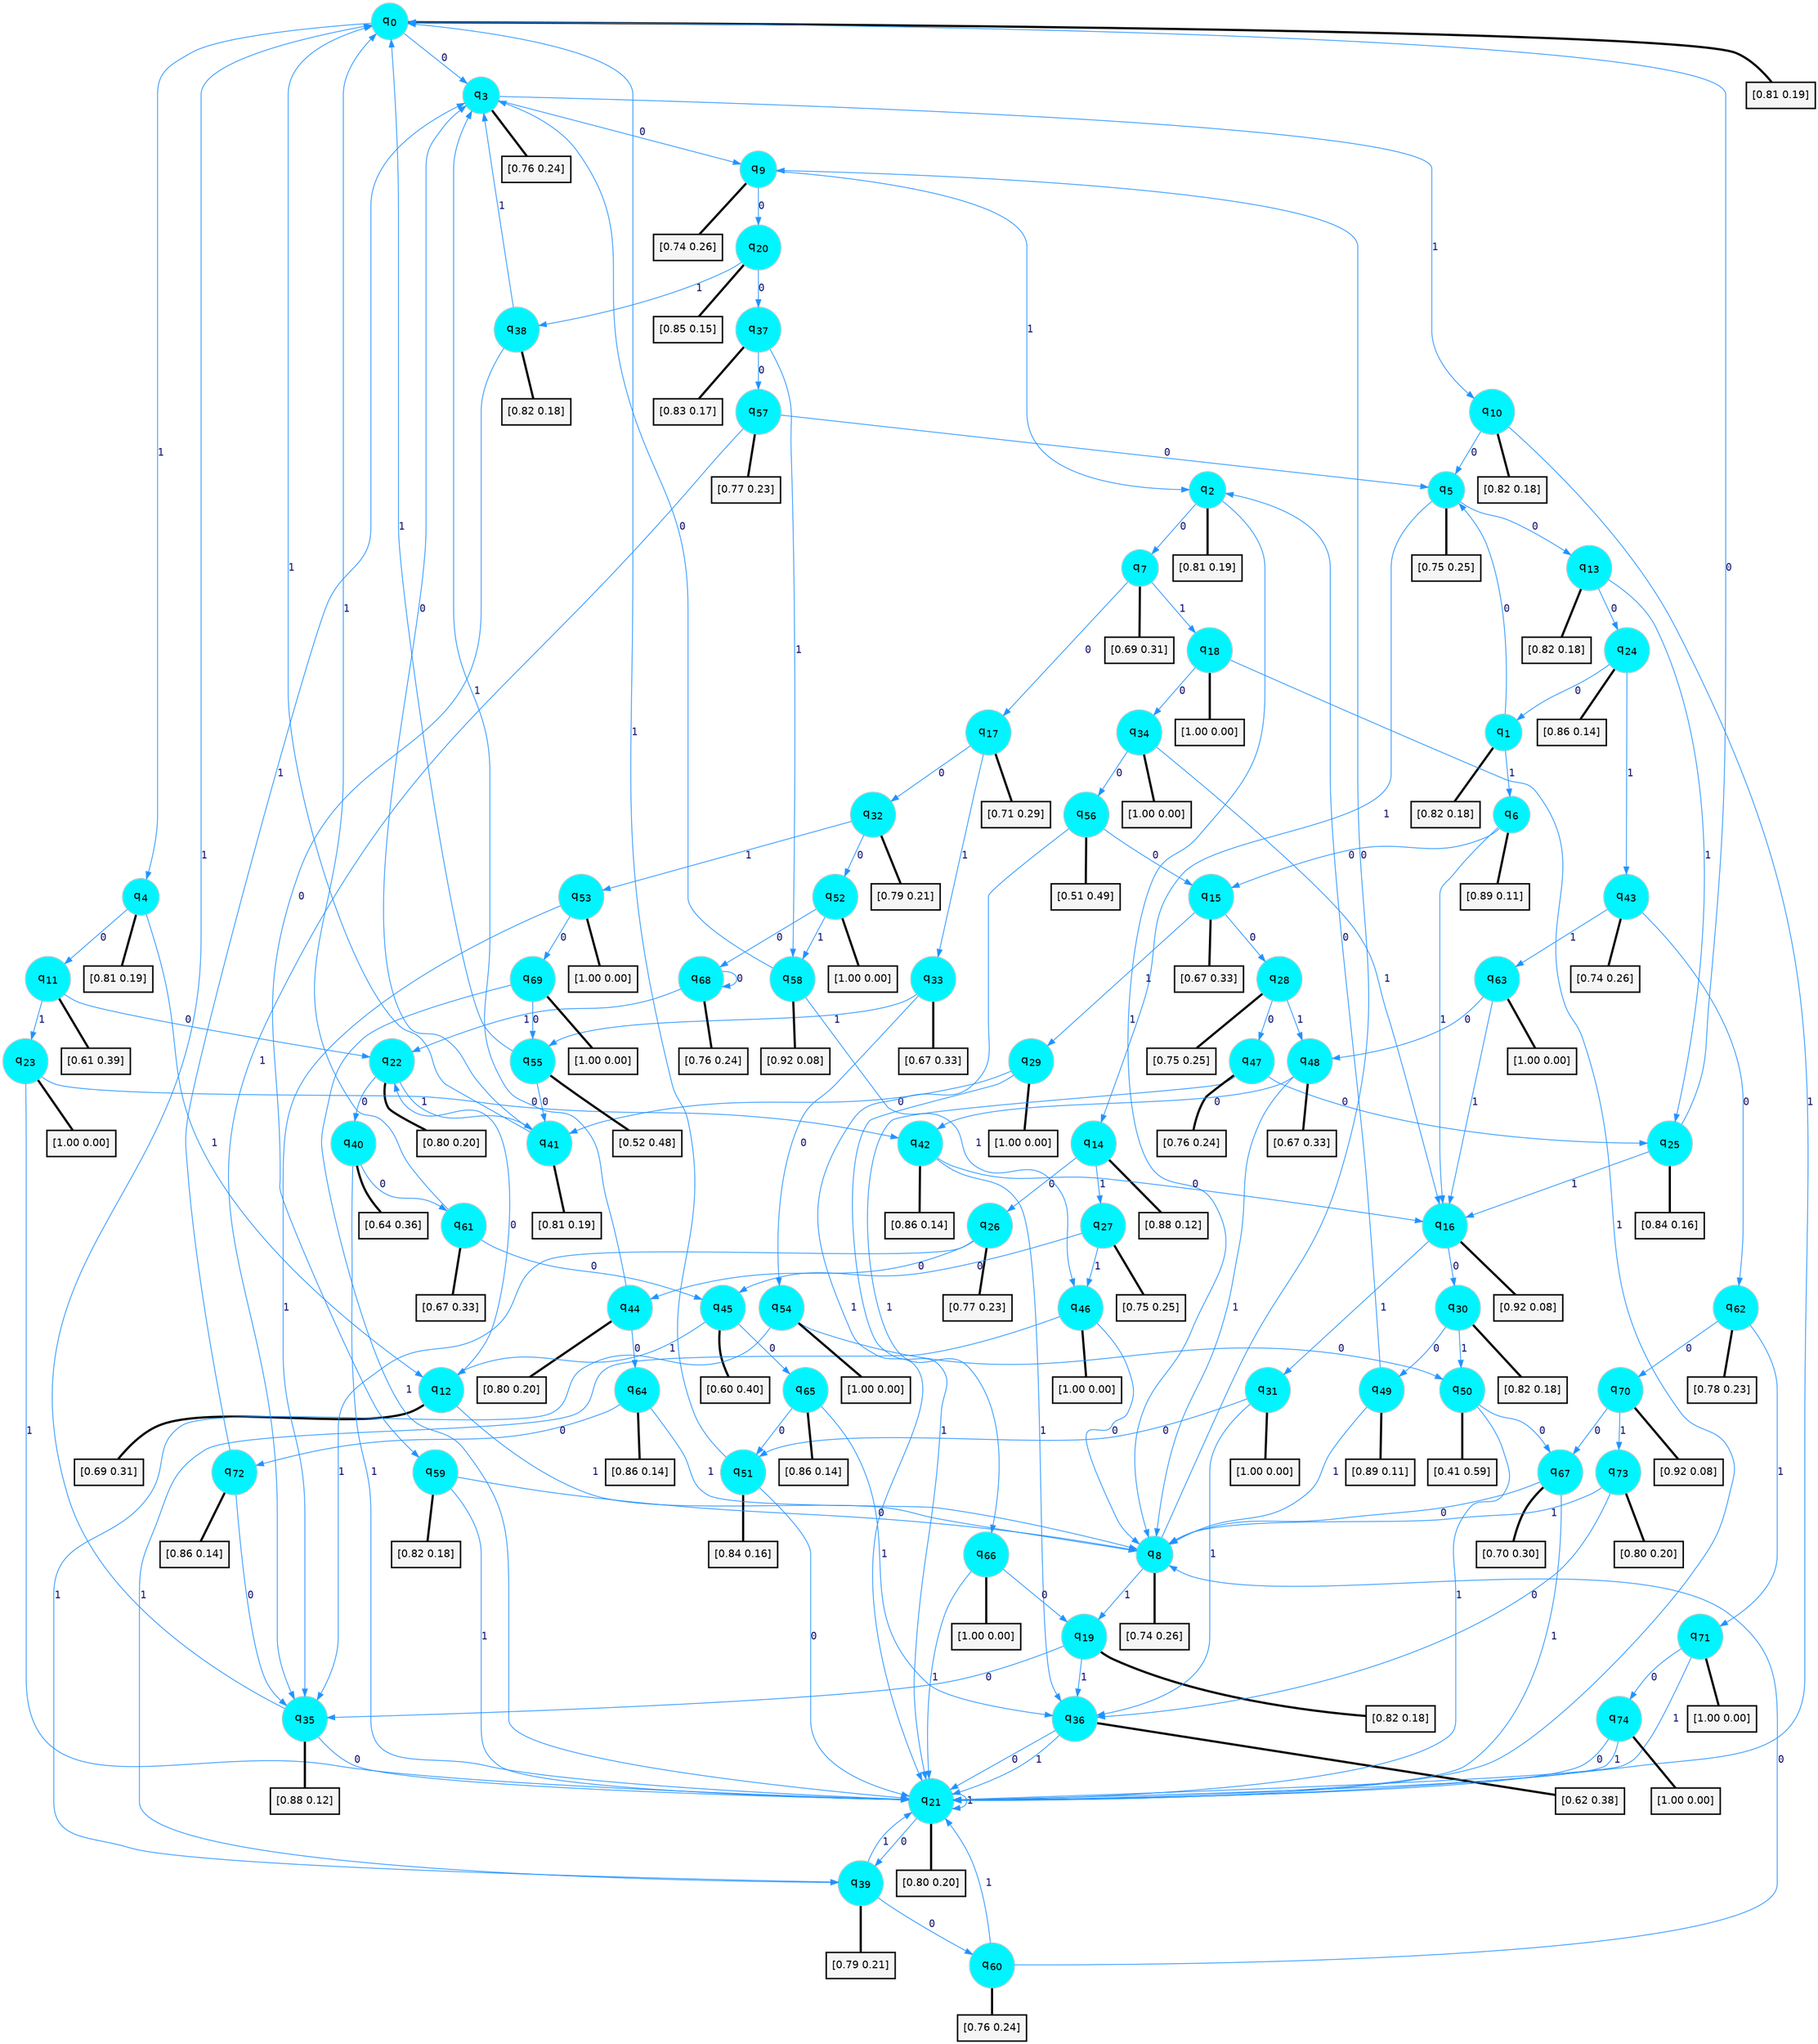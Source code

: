 digraph G {
graph [
bgcolor=transparent, dpi=300, rankdir=TD, size="40,25"];
node [
color=gray, fillcolor=turquoise1, fontcolor=black, fontname=Helvetica, fontsize=16, fontweight=bold, shape=circle, style=filled];
edge [
arrowsize=1, color=dodgerblue1, fontcolor=midnightblue, fontname=courier, fontweight=bold, penwidth=1, style=solid, weight=20];
0[label=<q<SUB>0</SUB>>];
1[label=<q<SUB>1</SUB>>];
2[label=<q<SUB>2</SUB>>];
3[label=<q<SUB>3</SUB>>];
4[label=<q<SUB>4</SUB>>];
5[label=<q<SUB>5</SUB>>];
6[label=<q<SUB>6</SUB>>];
7[label=<q<SUB>7</SUB>>];
8[label=<q<SUB>8</SUB>>];
9[label=<q<SUB>9</SUB>>];
10[label=<q<SUB>10</SUB>>];
11[label=<q<SUB>11</SUB>>];
12[label=<q<SUB>12</SUB>>];
13[label=<q<SUB>13</SUB>>];
14[label=<q<SUB>14</SUB>>];
15[label=<q<SUB>15</SUB>>];
16[label=<q<SUB>16</SUB>>];
17[label=<q<SUB>17</SUB>>];
18[label=<q<SUB>18</SUB>>];
19[label=<q<SUB>19</SUB>>];
20[label=<q<SUB>20</SUB>>];
21[label=<q<SUB>21</SUB>>];
22[label=<q<SUB>22</SUB>>];
23[label=<q<SUB>23</SUB>>];
24[label=<q<SUB>24</SUB>>];
25[label=<q<SUB>25</SUB>>];
26[label=<q<SUB>26</SUB>>];
27[label=<q<SUB>27</SUB>>];
28[label=<q<SUB>28</SUB>>];
29[label=<q<SUB>29</SUB>>];
30[label=<q<SUB>30</SUB>>];
31[label=<q<SUB>31</SUB>>];
32[label=<q<SUB>32</SUB>>];
33[label=<q<SUB>33</SUB>>];
34[label=<q<SUB>34</SUB>>];
35[label=<q<SUB>35</SUB>>];
36[label=<q<SUB>36</SUB>>];
37[label=<q<SUB>37</SUB>>];
38[label=<q<SUB>38</SUB>>];
39[label=<q<SUB>39</SUB>>];
40[label=<q<SUB>40</SUB>>];
41[label=<q<SUB>41</SUB>>];
42[label=<q<SUB>42</SUB>>];
43[label=<q<SUB>43</SUB>>];
44[label=<q<SUB>44</SUB>>];
45[label=<q<SUB>45</SUB>>];
46[label=<q<SUB>46</SUB>>];
47[label=<q<SUB>47</SUB>>];
48[label=<q<SUB>48</SUB>>];
49[label=<q<SUB>49</SUB>>];
50[label=<q<SUB>50</SUB>>];
51[label=<q<SUB>51</SUB>>];
52[label=<q<SUB>52</SUB>>];
53[label=<q<SUB>53</SUB>>];
54[label=<q<SUB>54</SUB>>];
55[label=<q<SUB>55</SUB>>];
56[label=<q<SUB>56</SUB>>];
57[label=<q<SUB>57</SUB>>];
58[label=<q<SUB>58</SUB>>];
59[label=<q<SUB>59</SUB>>];
60[label=<q<SUB>60</SUB>>];
61[label=<q<SUB>61</SUB>>];
62[label=<q<SUB>62</SUB>>];
63[label=<q<SUB>63</SUB>>];
64[label=<q<SUB>64</SUB>>];
65[label=<q<SUB>65</SUB>>];
66[label=<q<SUB>66</SUB>>];
67[label=<q<SUB>67</SUB>>];
68[label=<q<SUB>68</SUB>>];
69[label=<q<SUB>69</SUB>>];
70[label=<q<SUB>70</SUB>>];
71[label=<q<SUB>71</SUB>>];
72[label=<q<SUB>72</SUB>>];
73[label=<q<SUB>73</SUB>>];
74[label=<q<SUB>74</SUB>>];
75[label="[0.81 0.19]", shape=box,fontcolor=black, fontname=Helvetica, fontsize=14, penwidth=2, fillcolor=whitesmoke,color=black];
76[label="[0.82 0.18]", shape=box,fontcolor=black, fontname=Helvetica, fontsize=14, penwidth=2, fillcolor=whitesmoke,color=black];
77[label="[0.81 0.19]", shape=box,fontcolor=black, fontname=Helvetica, fontsize=14, penwidth=2, fillcolor=whitesmoke,color=black];
78[label="[0.76 0.24]", shape=box,fontcolor=black, fontname=Helvetica, fontsize=14, penwidth=2, fillcolor=whitesmoke,color=black];
79[label="[0.81 0.19]", shape=box,fontcolor=black, fontname=Helvetica, fontsize=14, penwidth=2, fillcolor=whitesmoke,color=black];
80[label="[0.75 0.25]", shape=box,fontcolor=black, fontname=Helvetica, fontsize=14, penwidth=2, fillcolor=whitesmoke,color=black];
81[label="[0.89 0.11]", shape=box,fontcolor=black, fontname=Helvetica, fontsize=14, penwidth=2, fillcolor=whitesmoke,color=black];
82[label="[0.69 0.31]", shape=box,fontcolor=black, fontname=Helvetica, fontsize=14, penwidth=2, fillcolor=whitesmoke,color=black];
83[label="[0.74 0.26]", shape=box,fontcolor=black, fontname=Helvetica, fontsize=14, penwidth=2, fillcolor=whitesmoke,color=black];
84[label="[0.74 0.26]", shape=box,fontcolor=black, fontname=Helvetica, fontsize=14, penwidth=2, fillcolor=whitesmoke,color=black];
85[label="[0.82 0.18]", shape=box,fontcolor=black, fontname=Helvetica, fontsize=14, penwidth=2, fillcolor=whitesmoke,color=black];
86[label="[0.61 0.39]", shape=box,fontcolor=black, fontname=Helvetica, fontsize=14, penwidth=2, fillcolor=whitesmoke,color=black];
87[label="[0.69 0.31]", shape=box,fontcolor=black, fontname=Helvetica, fontsize=14, penwidth=2, fillcolor=whitesmoke,color=black];
88[label="[0.82 0.18]", shape=box,fontcolor=black, fontname=Helvetica, fontsize=14, penwidth=2, fillcolor=whitesmoke,color=black];
89[label="[0.88 0.12]", shape=box,fontcolor=black, fontname=Helvetica, fontsize=14, penwidth=2, fillcolor=whitesmoke,color=black];
90[label="[0.67 0.33]", shape=box,fontcolor=black, fontname=Helvetica, fontsize=14, penwidth=2, fillcolor=whitesmoke,color=black];
91[label="[0.92 0.08]", shape=box,fontcolor=black, fontname=Helvetica, fontsize=14, penwidth=2, fillcolor=whitesmoke,color=black];
92[label="[0.71 0.29]", shape=box,fontcolor=black, fontname=Helvetica, fontsize=14, penwidth=2, fillcolor=whitesmoke,color=black];
93[label="[1.00 0.00]", shape=box,fontcolor=black, fontname=Helvetica, fontsize=14, penwidth=2, fillcolor=whitesmoke,color=black];
94[label="[0.82 0.18]", shape=box,fontcolor=black, fontname=Helvetica, fontsize=14, penwidth=2, fillcolor=whitesmoke,color=black];
95[label="[0.85 0.15]", shape=box,fontcolor=black, fontname=Helvetica, fontsize=14, penwidth=2, fillcolor=whitesmoke,color=black];
96[label="[0.80 0.20]", shape=box,fontcolor=black, fontname=Helvetica, fontsize=14, penwidth=2, fillcolor=whitesmoke,color=black];
97[label="[0.80 0.20]", shape=box,fontcolor=black, fontname=Helvetica, fontsize=14, penwidth=2, fillcolor=whitesmoke,color=black];
98[label="[1.00 0.00]", shape=box,fontcolor=black, fontname=Helvetica, fontsize=14, penwidth=2, fillcolor=whitesmoke,color=black];
99[label="[0.86 0.14]", shape=box,fontcolor=black, fontname=Helvetica, fontsize=14, penwidth=2, fillcolor=whitesmoke,color=black];
100[label="[0.84 0.16]", shape=box,fontcolor=black, fontname=Helvetica, fontsize=14, penwidth=2, fillcolor=whitesmoke,color=black];
101[label="[0.77 0.23]", shape=box,fontcolor=black, fontname=Helvetica, fontsize=14, penwidth=2, fillcolor=whitesmoke,color=black];
102[label="[0.75 0.25]", shape=box,fontcolor=black, fontname=Helvetica, fontsize=14, penwidth=2, fillcolor=whitesmoke,color=black];
103[label="[0.75 0.25]", shape=box,fontcolor=black, fontname=Helvetica, fontsize=14, penwidth=2, fillcolor=whitesmoke,color=black];
104[label="[1.00 0.00]", shape=box,fontcolor=black, fontname=Helvetica, fontsize=14, penwidth=2, fillcolor=whitesmoke,color=black];
105[label="[0.82 0.18]", shape=box,fontcolor=black, fontname=Helvetica, fontsize=14, penwidth=2, fillcolor=whitesmoke,color=black];
106[label="[1.00 0.00]", shape=box,fontcolor=black, fontname=Helvetica, fontsize=14, penwidth=2, fillcolor=whitesmoke,color=black];
107[label="[0.79 0.21]", shape=box,fontcolor=black, fontname=Helvetica, fontsize=14, penwidth=2, fillcolor=whitesmoke,color=black];
108[label="[0.67 0.33]", shape=box,fontcolor=black, fontname=Helvetica, fontsize=14, penwidth=2, fillcolor=whitesmoke,color=black];
109[label="[1.00 0.00]", shape=box,fontcolor=black, fontname=Helvetica, fontsize=14, penwidth=2, fillcolor=whitesmoke,color=black];
110[label="[0.88 0.12]", shape=box,fontcolor=black, fontname=Helvetica, fontsize=14, penwidth=2, fillcolor=whitesmoke,color=black];
111[label="[0.62 0.38]", shape=box,fontcolor=black, fontname=Helvetica, fontsize=14, penwidth=2, fillcolor=whitesmoke,color=black];
112[label="[0.83 0.17]", shape=box,fontcolor=black, fontname=Helvetica, fontsize=14, penwidth=2, fillcolor=whitesmoke,color=black];
113[label="[0.82 0.18]", shape=box,fontcolor=black, fontname=Helvetica, fontsize=14, penwidth=2, fillcolor=whitesmoke,color=black];
114[label="[0.79 0.21]", shape=box,fontcolor=black, fontname=Helvetica, fontsize=14, penwidth=2, fillcolor=whitesmoke,color=black];
115[label="[0.64 0.36]", shape=box,fontcolor=black, fontname=Helvetica, fontsize=14, penwidth=2, fillcolor=whitesmoke,color=black];
116[label="[0.81 0.19]", shape=box,fontcolor=black, fontname=Helvetica, fontsize=14, penwidth=2, fillcolor=whitesmoke,color=black];
117[label="[0.86 0.14]", shape=box,fontcolor=black, fontname=Helvetica, fontsize=14, penwidth=2, fillcolor=whitesmoke,color=black];
118[label="[0.74 0.26]", shape=box,fontcolor=black, fontname=Helvetica, fontsize=14, penwidth=2, fillcolor=whitesmoke,color=black];
119[label="[0.80 0.20]", shape=box,fontcolor=black, fontname=Helvetica, fontsize=14, penwidth=2, fillcolor=whitesmoke,color=black];
120[label="[0.60 0.40]", shape=box,fontcolor=black, fontname=Helvetica, fontsize=14, penwidth=2, fillcolor=whitesmoke,color=black];
121[label="[1.00 0.00]", shape=box,fontcolor=black, fontname=Helvetica, fontsize=14, penwidth=2, fillcolor=whitesmoke,color=black];
122[label="[0.76 0.24]", shape=box,fontcolor=black, fontname=Helvetica, fontsize=14, penwidth=2, fillcolor=whitesmoke,color=black];
123[label="[0.67 0.33]", shape=box,fontcolor=black, fontname=Helvetica, fontsize=14, penwidth=2, fillcolor=whitesmoke,color=black];
124[label="[0.89 0.11]", shape=box,fontcolor=black, fontname=Helvetica, fontsize=14, penwidth=2, fillcolor=whitesmoke,color=black];
125[label="[0.41 0.59]", shape=box,fontcolor=black, fontname=Helvetica, fontsize=14, penwidth=2, fillcolor=whitesmoke,color=black];
126[label="[0.84 0.16]", shape=box,fontcolor=black, fontname=Helvetica, fontsize=14, penwidth=2, fillcolor=whitesmoke,color=black];
127[label="[1.00 0.00]", shape=box,fontcolor=black, fontname=Helvetica, fontsize=14, penwidth=2, fillcolor=whitesmoke,color=black];
128[label="[1.00 0.00]", shape=box,fontcolor=black, fontname=Helvetica, fontsize=14, penwidth=2, fillcolor=whitesmoke,color=black];
129[label="[1.00 0.00]", shape=box,fontcolor=black, fontname=Helvetica, fontsize=14, penwidth=2, fillcolor=whitesmoke,color=black];
130[label="[0.52 0.48]", shape=box,fontcolor=black, fontname=Helvetica, fontsize=14, penwidth=2, fillcolor=whitesmoke,color=black];
131[label="[0.51 0.49]", shape=box,fontcolor=black, fontname=Helvetica, fontsize=14, penwidth=2, fillcolor=whitesmoke,color=black];
132[label="[0.77 0.23]", shape=box,fontcolor=black, fontname=Helvetica, fontsize=14, penwidth=2, fillcolor=whitesmoke,color=black];
133[label="[0.92 0.08]", shape=box,fontcolor=black, fontname=Helvetica, fontsize=14, penwidth=2, fillcolor=whitesmoke,color=black];
134[label="[0.82 0.18]", shape=box,fontcolor=black, fontname=Helvetica, fontsize=14, penwidth=2, fillcolor=whitesmoke,color=black];
135[label="[0.76 0.24]", shape=box,fontcolor=black, fontname=Helvetica, fontsize=14, penwidth=2, fillcolor=whitesmoke,color=black];
136[label="[0.67 0.33]", shape=box,fontcolor=black, fontname=Helvetica, fontsize=14, penwidth=2, fillcolor=whitesmoke,color=black];
137[label="[0.78 0.23]", shape=box,fontcolor=black, fontname=Helvetica, fontsize=14, penwidth=2, fillcolor=whitesmoke,color=black];
138[label="[1.00 0.00]", shape=box,fontcolor=black, fontname=Helvetica, fontsize=14, penwidth=2, fillcolor=whitesmoke,color=black];
139[label="[0.86 0.14]", shape=box,fontcolor=black, fontname=Helvetica, fontsize=14, penwidth=2, fillcolor=whitesmoke,color=black];
140[label="[0.86 0.14]", shape=box,fontcolor=black, fontname=Helvetica, fontsize=14, penwidth=2, fillcolor=whitesmoke,color=black];
141[label="[1.00 0.00]", shape=box,fontcolor=black, fontname=Helvetica, fontsize=14, penwidth=2, fillcolor=whitesmoke,color=black];
142[label="[0.70 0.30]", shape=box,fontcolor=black, fontname=Helvetica, fontsize=14, penwidth=2, fillcolor=whitesmoke,color=black];
143[label="[0.76 0.24]", shape=box,fontcolor=black, fontname=Helvetica, fontsize=14, penwidth=2, fillcolor=whitesmoke,color=black];
144[label="[1.00 0.00]", shape=box,fontcolor=black, fontname=Helvetica, fontsize=14, penwidth=2, fillcolor=whitesmoke,color=black];
145[label="[0.92 0.08]", shape=box,fontcolor=black, fontname=Helvetica, fontsize=14, penwidth=2, fillcolor=whitesmoke,color=black];
146[label="[1.00 0.00]", shape=box,fontcolor=black, fontname=Helvetica, fontsize=14, penwidth=2, fillcolor=whitesmoke,color=black];
147[label="[0.86 0.14]", shape=box,fontcolor=black, fontname=Helvetica, fontsize=14, penwidth=2, fillcolor=whitesmoke,color=black];
148[label="[0.80 0.20]", shape=box,fontcolor=black, fontname=Helvetica, fontsize=14, penwidth=2, fillcolor=whitesmoke,color=black];
149[label="[1.00 0.00]", shape=box,fontcolor=black, fontname=Helvetica, fontsize=14, penwidth=2, fillcolor=whitesmoke,color=black];
0->3 [label=0];
0->4 [label=1];
0->75 [arrowhead=none, penwidth=3,color=black];
1->5 [label=0];
1->6 [label=1];
1->76 [arrowhead=none, penwidth=3,color=black];
2->7 [label=0];
2->8 [label=1];
2->77 [arrowhead=none, penwidth=3,color=black];
3->9 [label=0];
3->10 [label=1];
3->78 [arrowhead=none, penwidth=3,color=black];
4->11 [label=0];
4->12 [label=1];
4->79 [arrowhead=none, penwidth=3,color=black];
5->13 [label=0];
5->14 [label=1];
5->80 [arrowhead=none, penwidth=3,color=black];
6->15 [label=0];
6->16 [label=1];
6->81 [arrowhead=none, penwidth=3,color=black];
7->17 [label=0];
7->18 [label=1];
7->82 [arrowhead=none, penwidth=3,color=black];
8->9 [label=0];
8->19 [label=1];
8->83 [arrowhead=none, penwidth=3,color=black];
9->20 [label=0];
9->2 [label=1];
9->84 [arrowhead=none, penwidth=3,color=black];
10->5 [label=0];
10->21 [label=1];
10->85 [arrowhead=none, penwidth=3,color=black];
11->22 [label=0];
11->23 [label=1];
11->86 [arrowhead=none, penwidth=3,color=black];
12->22 [label=0];
12->8 [label=1];
12->87 [arrowhead=none, penwidth=3,color=black];
13->24 [label=0];
13->25 [label=1];
13->88 [arrowhead=none, penwidth=3,color=black];
14->26 [label=0];
14->27 [label=1];
14->89 [arrowhead=none, penwidth=3,color=black];
15->28 [label=0];
15->29 [label=1];
15->90 [arrowhead=none, penwidth=3,color=black];
16->30 [label=0];
16->31 [label=1];
16->91 [arrowhead=none, penwidth=3,color=black];
17->32 [label=0];
17->33 [label=1];
17->92 [arrowhead=none, penwidth=3,color=black];
18->34 [label=0];
18->21 [label=1];
18->93 [arrowhead=none, penwidth=3,color=black];
19->35 [label=0];
19->36 [label=1];
19->94 [arrowhead=none, penwidth=3,color=black];
20->37 [label=0];
20->38 [label=1];
20->95 [arrowhead=none, penwidth=3,color=black];
21->39 [label=0];
21->21 [label=1];
21->96 [arrowhead=none, penwidth=3,color=black];
22->40 [label=0];
22->41 [label=1];
22->97 [arrowhead=none, penwidth=3,color=black];
23->42 [label=0];
23->21 [label=1];
23->98 [arrowhead=none, penwidth=3,color=black];
24->1 [label=0];
24->43 [label=1];
24->99 [arrowhead=none, penwidth=3,color=black];
25->0 [label=0];
25->16 [label=1];
25->100 [arrowhead=none, penwidth=3,color=black];
26->44 [label=0];
26->35 [label=1];
26->101 [arrowhead=none, penwidth=3,color=black];
27->45 [label=0];
27->46 [label=1];
27->102 [arrowhead=none, penwidth=3,color=black];
28->47 [label=0];
28->48 [label=1];
28->103 [arrowhead=none, penwidth=3,color=black];
29->41 [label=0];
29->21 [label=1];
29->104 [arrowhead=none, penwidth=3,color=black];
30->49 [label=0];
30->50 [label=1];
30->105 [arrowhead=none, penwidth=3,color=black];
31->51 [label=0];
31->36 [label=1];
31->106 [arrowhead=none, penwidth=3,color=black];
32->52 [label=0];
32->53 [label=1];
32->107 [arrowhead=none, penwidth=3,color=black];
33->54 [label=0];
33->55 [label=1];
33->108 [arrowhead=none, penwidth=3,color=black];
34->56 [label=0];
34->16 [label=1];
34->109 [arrowhead=none, penwidth=3,color=black];
35->21 [label=0];
35->0 [label=1];
35->110 [arrowhead=none, penwidth=3,color=black];
36->21 [label=0];
36->21 [label=1];
36->111 [arrowhead=none, penwidth=3,color=black];
37->57 [label=0];
37->58 [label=1];
37->112 [arrowhead=none, penwidth=3,color=black];
38->59 [label=0];
38->3 [label=1];
38->113 [arrowhead=none, penwidth=3,color=black];
39->60 [label=0];
39->21 [label=1];
39->114 [arrowhead=none, penwidth=3,color=black];
40->61 [label=0];
40->21 [label=1];
40->115 [arrowhead=none, penwidth=3,color=black];
41->3 [label=0];
41->0 [label=1];
41->116 [arrowhead=none, penwidth=3,color=black];
42->16 [label=0];
42->36 [label=1];
42->117 [arrowhead=none, penwidth=3,color=black];
43->62 [label=0];
43->63 [label=1];
43->118 [arrowhead=none, penwidth=3,color=black];
44->64 [label=0];
44->3 [label=1];
44->119 [arrowhead=none, penwidth=3,color=black];
45->65 [label=0];
45->12 [label=1];
45->120 [arrowhead=none, penwidth=3,color=black];
46->8 [label=0];
46->39 [label=1];
46->121 [arrowhead=none, penwidth=3,color=black];
47->25 [label=0];
47->66 [label=1];
47->122 [arrowhead=none, penwidth=3,color=black];
48->42 [label=0];
48->8 [label=1];
48->123 [arrowhead=none, penwidth=3,color=black];
49->2 [label=0];
49->8 [label=1];
49->124 [arrowhead=none, penwidth=3,color=black];
50->67 [label=0];
50->21 [label=1];
50->125 [arrowhead=none, penwidth=3,color=black];
51->21 [label=0];
51->0 [label=1];
51->126 [arrowhead=none, penwidth=3,color=black];
52->68 [label=0];
52->58 [label=1];
52->127 [arrowhead=none, penwidth=3,color=black];
53->69 [label=0];
53->35 [label=1];
53->128 [arrowhead=none, penwidth=3,color=black];
54->50 [label=0];
54->39 [label=1];
54->129 [arrowhead=none, penwidth=3,color=black];
55->41 [label=0];
55->0 [label=1];
55->130 [arrowhead=none, penwidth=3,color=black];
56->15 [label=0];
56->21 [label=1];
56->131 [arrowhead=none, penwidth=3,color=black];
57->5 [label=0];
57->35 [label=1];
57->132 [arrowhead=none, penwidth=3,color=black];
58->3 [label=0];
58->46 [label=1];
58->133 [arrowhead=none, penwidth=3,color=black];
59->8 [label=0];
59->21 [label=1];
59->134 [arrowhead=none, penwidth=3,color=black];
60->8 [label=0];
60->21 [label=1];
60->135 [arrowhead=none, penwidth=3,color=black];
61->45 [label=0];
61->0 [label=1];
61->136 [arrowhead=none, penwidth=3,color=black];
62->70 [label=0];
62->71 [label=1];
62->137 [arrowhead=none, penwidth=3,color=black];
63->48 [label=0];
63->16 [label=1];
63->138 [arrowhead=none, penwidth=3,color=black];
64->72 [label=0];
64->8 [label=1];
64->139 [arrowhead=none, penwidth=3,color=black];
65->51 [label=0];
65->36 [label=1];
65->140 [arrowhead=none, penwidth=3,color=black];
66->19 [label=0];
66->21 [label=1];
66->141 [arrowhead=none, penwidth=3,color=black];
67->8 [label=0];
67->21 [label=1];
67->142 [arrowhead=none, penwidth=3,color=black];
68->68 [label=0];
68->22 [label=1];
68->143 [arrowhead=none, penwidth=3,color=black];
69->55 [label=0];
69->21 [label=1];
69->144 [arrowhead=none, penwidth=3,color=black];
70->67 [label=0];
70->73 [label=1];
70->145 [arrowhead=none, penwidth=3,color=black];
71->74 [label=0];
71->21 [label=1];
71->146 [arrowhead=none, penwidth=3,color=black];
72->35 [label=0];
72->3 [label=1];
72->147 [arrowhead=none, penwidth=3,color=black];
73->36 [label=0];
73->8 [label=1];
73->148 [arrowhead=none, penwidth=3,color=black];
74->21 [label=0];
74->21 [label=1];
74->149 [arrowhead=none, penwidth=3,color=black];
}
